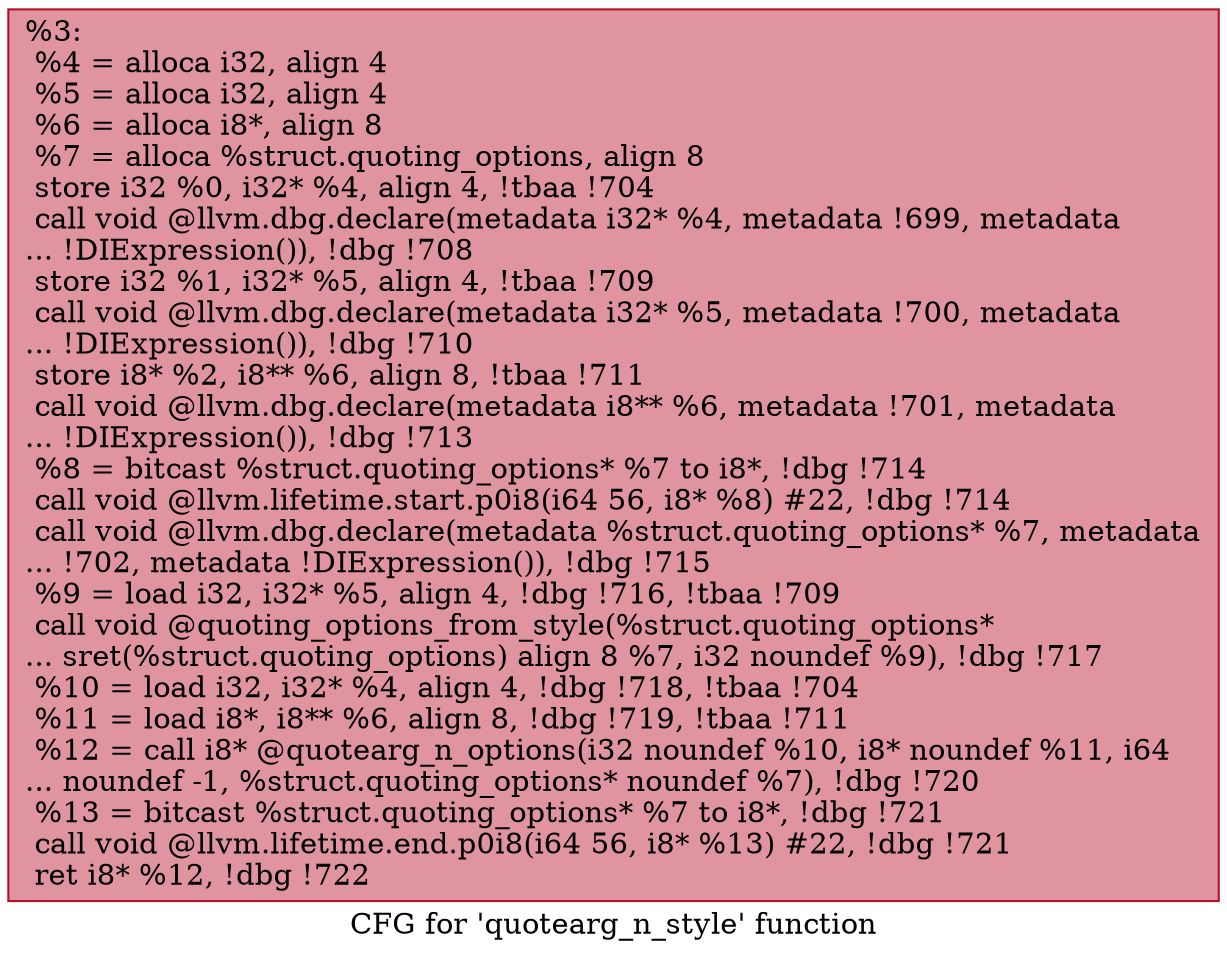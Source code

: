 digraph "CFG for 'quotearg_n_style' function" {
	label="CFG for 'quotearg_n_style' function";

	Node0x1952ae0 [shape=record,color="#b70d28ff", style=filled, fillcolor="#b70d2870",label="{%3:\l  %4 = alloca i32, align 4\l  %5 = alloca i32, align 4\l  %6 = alloca i8*, align 8\l  %7 = alloca %struct.quoting_options, align 8\l  store i32 %0, i32* %4, align 4, !tbaa !704\l  call void @llvm.dbg.declare(metadata i32* %4, metadata !699, metadata\l... !DIExpression()), !dbg !708\l  store i32 %1, i32* %5, align 4, !tbaa !709\l  call void @llvm.dbg.declare(metadata i32* %5, metadata !700, metadata\l... !DIExpression()), !dbg !710\l  store i8* %2, i8** %6, align 8, !tbaa !711\l  call void @llvm.dbg.declare(metadata i8** %6, metadata !701, metadata\l... !DIExpression()), !dbg !713\l  %8 = bitcast %struct.quoting_options* %7 to i8*, !dbg !714\l  call void @llvm.lifetime.start.p0i8(i64 56, i8* %8) #22, !dbg !714\l  call void @llvm.dbg.declare(metadata %struct.quoting_options* %7, metadata\l... !702, metadata !DIExpression()), !dbg !715\l  %9 = load i32, i32* %5, align 4, !dbg !716, !tbaa !709\l  call void @quoting_options_from_style(%struct.quoting_options*\l... sret(%struct.quoting_options) align 8 %7, i32 noundef %9), !dbg !717\l  %10 = load i32, i32* %4, align 4, !dbg !718, !tbaa !704\l  %11 = load i8*, i8** %6, align 8, !dbg !719, !tbaa !711\l  %12 = call i8* @quotearg_n_options(i32 noundef %10, i8* noundef %11, i64\l... noundef -1, %struct.quoting_options* noundef %7), !dbg !720\l  %13 = bitcast %struct.quoting_options* %7 to i8*, !dbg !721\l  call void @llvm.lifetime.end.p0i8(i64 56, i8* %13) #22, !dbg !721\l  ret i8* %12, !dbg !722\l}"];
}
